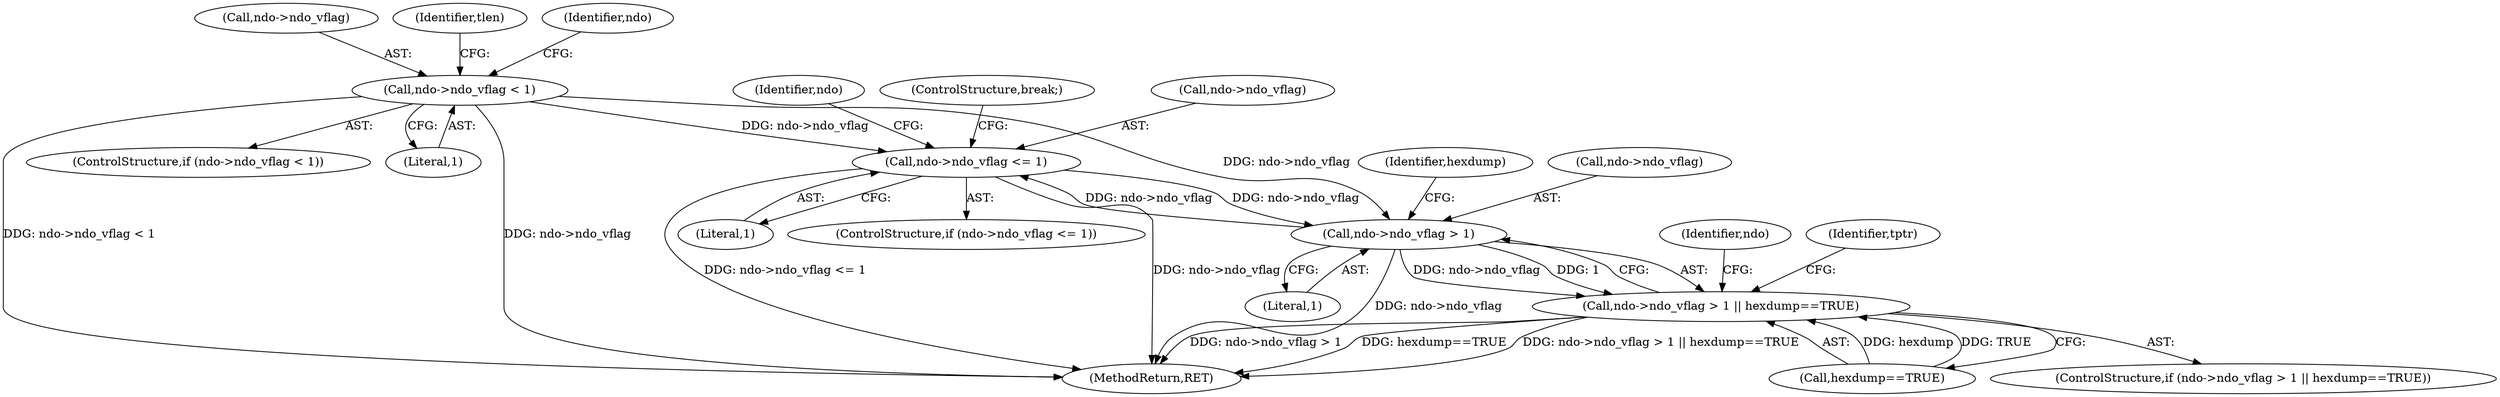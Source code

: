 digraph "0_tcpdump_a25211918f2e790c67d859d20ccf8dbb81da1598@pointer" {
"1001342" [label="(Call,ndo->ndo_vflag <= 1)"];
"1000163" [label="(Call,ndo->ndo_vflag < 1)"];
"1001355" [label="(Call,ndo->ndo_vflag > 1)"];
"1001342" [label="(Call,ndo->ndo_vflag <= 1)"];
"1001354" [label="(Call,ndo->ndo_vflag > 1 || hexdump==TRUE)"];
"1001348" [label="(Identifier,ndo)"];
"1001360" [label="(Call,hexdump==TRUE)"];
"1001341" [label="(ControlStructure,if (ndo->ndo_vflag <= 1))"];
"1001354" [label="(Call,ndo->ndo_vflag > 1 || hexdump==TRUE)"];
"1000164" [label="(Call,ndo->ndo_vflag)"];
"1000191" [label="(Identifier,tlen)"];
"1001364" [label="(Identifier,ndo)"];
"1001386" [label="(MethodReturn,RET)"];
"1000162" [label="(ControlStructure,if (ndo->ndo_vflag < 1))"];
"1001361" [label="(Identifier,hexdump)"];
"1000171" [label="(Identifier,ndo)"];
"1001352" [label="(ControlStructure,break;)"];
"1001343" [label="(Call,ndo->ndo_vflag)"];
"1001353" [label="(ControlStructure,if (ndo->ndo_vflag > 1 || hexdump==TRUE))"];
"1001375" [label="(Identifier,tptr)"];
"1001342" [label="(Call,ndo->ndo_vflag <= 1)"];
"1001359" [label="(Literal,1)"];
"1000163" [label="(Call,ndo->ndo_vflag < 1)"];
"1001346" [label="(Literal,1)"];
"1001356" [label="(Call,ndo->ndo_vflag)"];
"1000167" [label="(Literal,1)"];
"1001355" [label="(Call,ndo->ndo_vflag > 1)"];
"1001342" -> "1001341"  [label="AST: "];
"1001342" -> "1001346"  [label="CFG: "];
"1001343" -> "1001342"  [label="AST: "];
"1001346" -> "1001342"  [label="AST: "];
"1001348" -> "1001342"  [label="CFG: "];
"1001352" -> "1001342"  [label="CFG: "];
"1001342" -> "1001386"  [label="DDG: ndo->ndo_vflag <= 1"];
"1001342" -> "1001386"  [label="DDG: ndo->ndo_vflag"];
"1000163" -> "1001342"  [label="DDG: ndo->ndo_vflag"];
"1001355" -> "1001342"  [label="DDG: ndo->ndo_vflag"];
"1001342" -> "1001355"  [label="DDG: ndo->ndo_vflag"];
"1000163" -> "1000162"  [label="AST: "];
"1000163" -> "1000167"  [label="CFG: "];
"1000164" -> "1000163"  [label="AST: "];
"1000167" -> "1000163"  [label="AST: "];
"1000171" -> "1000163"  [label="CFG: "];
"1000191" -> "1000163"  [label="CFG: "];
"1000163" -> "1001386"  [label="DDG: ndo->ndo_vflag"];
"1000163" -> "1001386"  [label="DDG: ndo->ndo_vflag < 1"];
"1000163" -> "1001355"  [label="DDG: ndo->ndo_vflag"];
"1001355" -> "1001354"  [label="AST: "];
"1001355" -> "1001359"  [label="CFG: "];
"1001356" -> "1001355"  [label="AST: "];
"1001359" -> "1001355"  [label="AST: "];
"1001361" -> "1001355"  [label="CFG: "];
"1001354" -> "1001355"  [label="CFG: "];
"1001355" -> "1001386"  [label="DDG: ndo->ndo_vflag"];
"1001355" -> "1001354"  [label="DDG: ndo->ndo_vflag"];
"1001355" -> "1001354"  [label="DDG: 1"];
"1001354" -> "1001353"  [label="AST: "];
"1001354" -> "1001360"  [label="CFG: "];
"1001360" -> "1001354"  [label="AST: "];
"1001364" -> "1001354"  [label="CFG: "];
"1001375" -> "1001354"  [label="CFG: "];
"1001354" -> "1001386"  [label="DDG: ndo->ndo_vflag > 1"];
"1001354" -> "1001386"  [label="DDG: hexdump==TRUE"];
"1001354" -> "1001386"  [label="DDG: ndo->ndo_vflag > 1 || hexdump==TRUE"];
"1001360" -> "1001354"  [label="DDG: hexdump"];
"1001360" -> "1001354"  [label="DDG: TRUE"];
}
